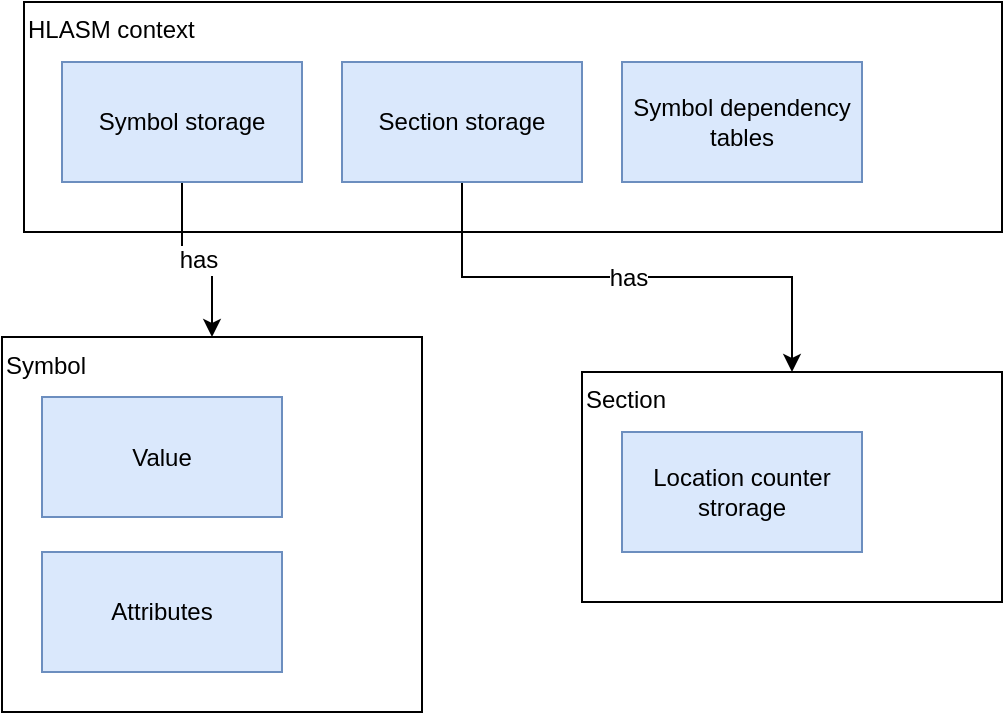 <mxfile version="12.7.2" type="device"><diagram id="ERvEikIAbuAEUn9lf5Qu" name="Page-1"><mxGraphModel dx="1673" dy="898" grid="1" gridSize="10" guides="1" tooltips="1" connect="1" arrows="1" fold="1" page="1" pageScale="1" pageWidth="583" pageHeight="413" math="0" shadow="0"><root><mxCell id="0"/><mxCell id="1" parent="0"/><mxCell id="qpm0pfhg7EkavrOcA47S-10" value="Section" style="rounded=0;whiteSpace=wrap;html=1;flipV=0;flipH=1;direction=east;verticalAlign=top;align=left;" vertex="1" parent="1"><mxGeometry x="310" y="240" width="210" height="115" as="geometry"/></mxCell><mxCell id="QlQmvvS0TMtKOBI_XdEg-2" value="HLASM context" style="rounded=0;whiteSpace=wrap;html=1;flipV=0;flipH=1;direction=east;verticalAlign=top;align=left;" parent="1" vertex="1"><mxGeometry x="31" y="55" width="489" height="115" as="geometry"/></mxCell><mxCell id="qpm0pfhg7EkavrOcA47S-15" value="has" style="edgeStyle=orthogonalEdgeStyle;rounded=0;orthogonalLoop=1;jettySize=auto;html=1;fontSize=12;" edge="1" parent="1" source="QlQmvvS0TMtKOBI_XdEg-3" target="qpm0pfhg7EkavrOcA47S-12"><mxGeometry relative="1" as="geometry"/></mxCell><mxCell id="QlQmvvS0TMtKOBI_XdEg-3" value="Symbol storage" style="rounded=0;whiteSpace=wrap;html=1;flipV=0;flipH=1;direction=east;verticalAlign=middle;fillColor=#dae8fc;strokeColor=#6c8ebf;" parent="1" vertex="1"><mxGeometry x="50" y="85" width="120" height="60" as="geometry"/></mxCell><mxCell id="qpm0pfhg7EkavrOcA47S-11" value="has" style="edgeStyle=orthogonalEdgeStyle;rounded=0;orthogonalLoop=1;jettySize=auto;html=1;entryX=0.5;entryY=0;entryDx=0;entryDy=0;fontSize=12;" edge="1" parent="1" source="QlQmvvS0TMtKOBI_XdEg-4" target="qpm0pfhg7EkavrOcA47S-10"><mxGeometry relative="1" as="geometry"/></mxCell><mxCell id="QlQmvvS0TMtKOBI_XdEg-4" value="Section storage" style="rounded=0;whiteSpace=wrap;html=1;flipV=0;flipH=1;direction=east;verticalAlign=middle;fillColor=#dae8fc;strokeColor=#6c8ebf;" parent="1" vertex="1"><mxGeometry x="190" y="85" width="120" height="60" as="geometry"/></mxCell><mxCell id="qpm0pfhg7EkavrOcA47S-1" value="Symbol dependency tables" style="rounded=0;whiteSpace=wrap;html=1;flipV=0;flipH=1;direction=east;verticalAlign=middle;fillColor=#dae8fc;strokeColor=#6c8ebf;" vertex="1" parent="1"><mxGeometry x="330" y="85" width="120" height="60" as="geometry"/></mxCell><mxCell id="qpm0pfhg7EkavrOcA47S-9" value="Location counter strorage" style="rounded=0;whiteSpace=wrap;html=1;flipV=0;flipH=1;direction=east;verticalAlign=middle;fillColor=#dae8fc;strokeColor=#6c8ebf;" vertex="1" parent="1"><mxGeometry x="330" y="270" width="120" height="60" as="geometry"/></mxCell><mxCell id="qpm0pfhg7EkavrOcA47S-12" value="Symbol" style="rounded=0;whiteSpace=wrap;html=1;flipV=0;flipH=1;direction=east;verticalAlign=top;align=left;" vertex="1" parent="1"><mxGeometry x="20" y="222.5" width="210" height="187.5" as="geometry"/></mxCell><mxCell id="qpm0pfhg7EkavrOcA47S-13" value="Value" style="rounded=0;whiteSpace=wrap;html=1;flipV=0;flipH=1;direction=east;verticalAlign=middle;fillColor=#dae8fc;strokeColor=#6c8ebf;" vertex="1" parent="1"><mxGeometry x="40" y="252.5" width="120" height="60" as="geometry"/></mxCell><mxCell id="qpm0pfhg7EkavrOcA47S-14" value="Attributes" style="rounded=0;whiteSpace=wrap;html=1;flipV=0;flipH=1;direction=east;verticalAlign=middle;fillColor=#dae8fc;strokeColor=#6c8ebf;" vertex="1" parent="1"><mxGeometry x="40" y="330" width="120" height="60" as="geometry"/></mxCell></root></mxGraphModel></diagram></mxfile>